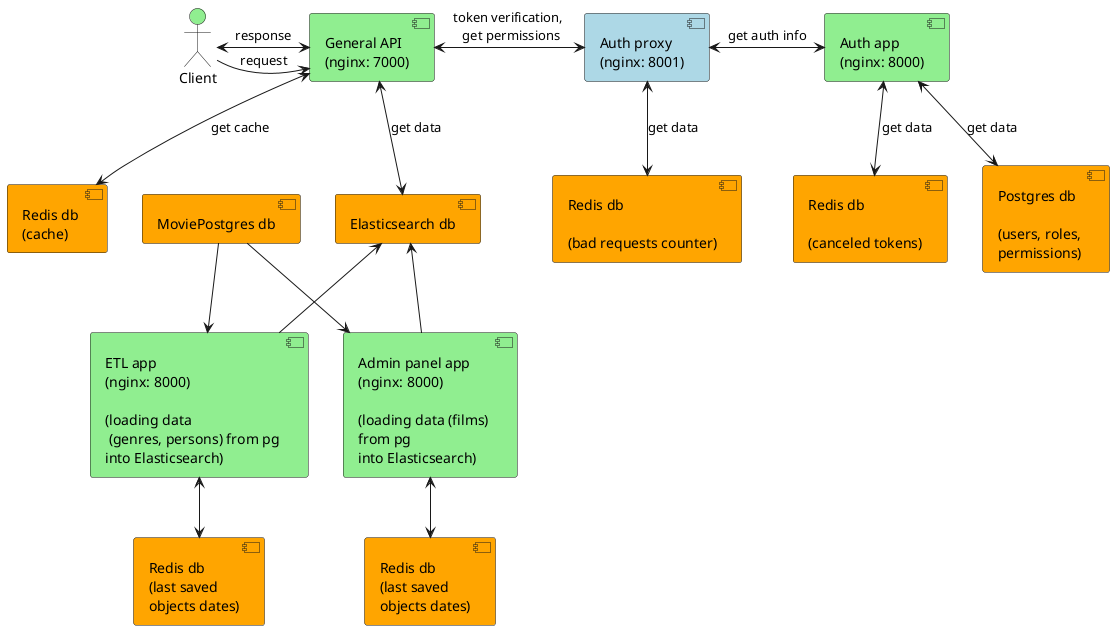 @startuml

skinparam componentStyle uml2
actor Client #lightgreen
component General_API as [General API \n(nginx: 7000)] #lightgreen
component Auth_proxy as [Auth proxy \n(nginx: 8001)] #lightblue
component Auth_app as [Auth app \n(nginx: 8000)] #lightgreen
component ETL as [ETL app \n(nginx: 8000) \n \n(loading data\n (genres, persons) from pg \ninto Elasticsearch)] #lightgreen
component Admin_panel_app as [Admin panel app \n(nginx: 8000)\n\n(loading data (films) \nfrom pg \ninto Elasticsearch)] #lightgreen


database ElasticsearchDB as [Elasticsearch db] #orange
database ApiRedisDB as [Redis db \n(cache)] #orange
database ETLRedisDB as [Redis db \n(last saved \nobjects dates)] #orange
database AdminPanelRedisDB as [Redis db \n(last saved \nobjects dates)] #orange


database AuthProxyRedisDB as [Redis db \n \n(bad requests counter)] #orange

database UserPostgresDB as [Postgres db \n \n(users, roles, \npermissions)] #orange
database AuthRedisDB as [Redis db \n \n(canceled tokens)] #orange


database MoviePostgresDB as [MoviePostgres db] #orange

Client -> General_API: request
General_API <-> Client: response
General_API <-down-> ElasticsearchDB: get data
General_API <-down-> ApiRedisDB: get cache

Auth_proxy <-down-> AuthProxyRedisDB: get data

General_API <-> Auth_proxy: token verification, \n get permissions
Auth_proxy <-> Auth_app: get auth info

Auth_app <-down-> UserPostgresDB: get data
Auth_app <-down-> AuthRedisDB: get data

ElasticsearchDB <-down- ETL
MoviePostgresDB -down-> ETL
ETL <-down-> ETLRedisDB

ElasticsearchDB <-down- Admin_panel_app
MoviePostgresDB -down-> Admin_panel_app
Admin_panel_app <-down-> AdminPanelRedisDB
@enduml